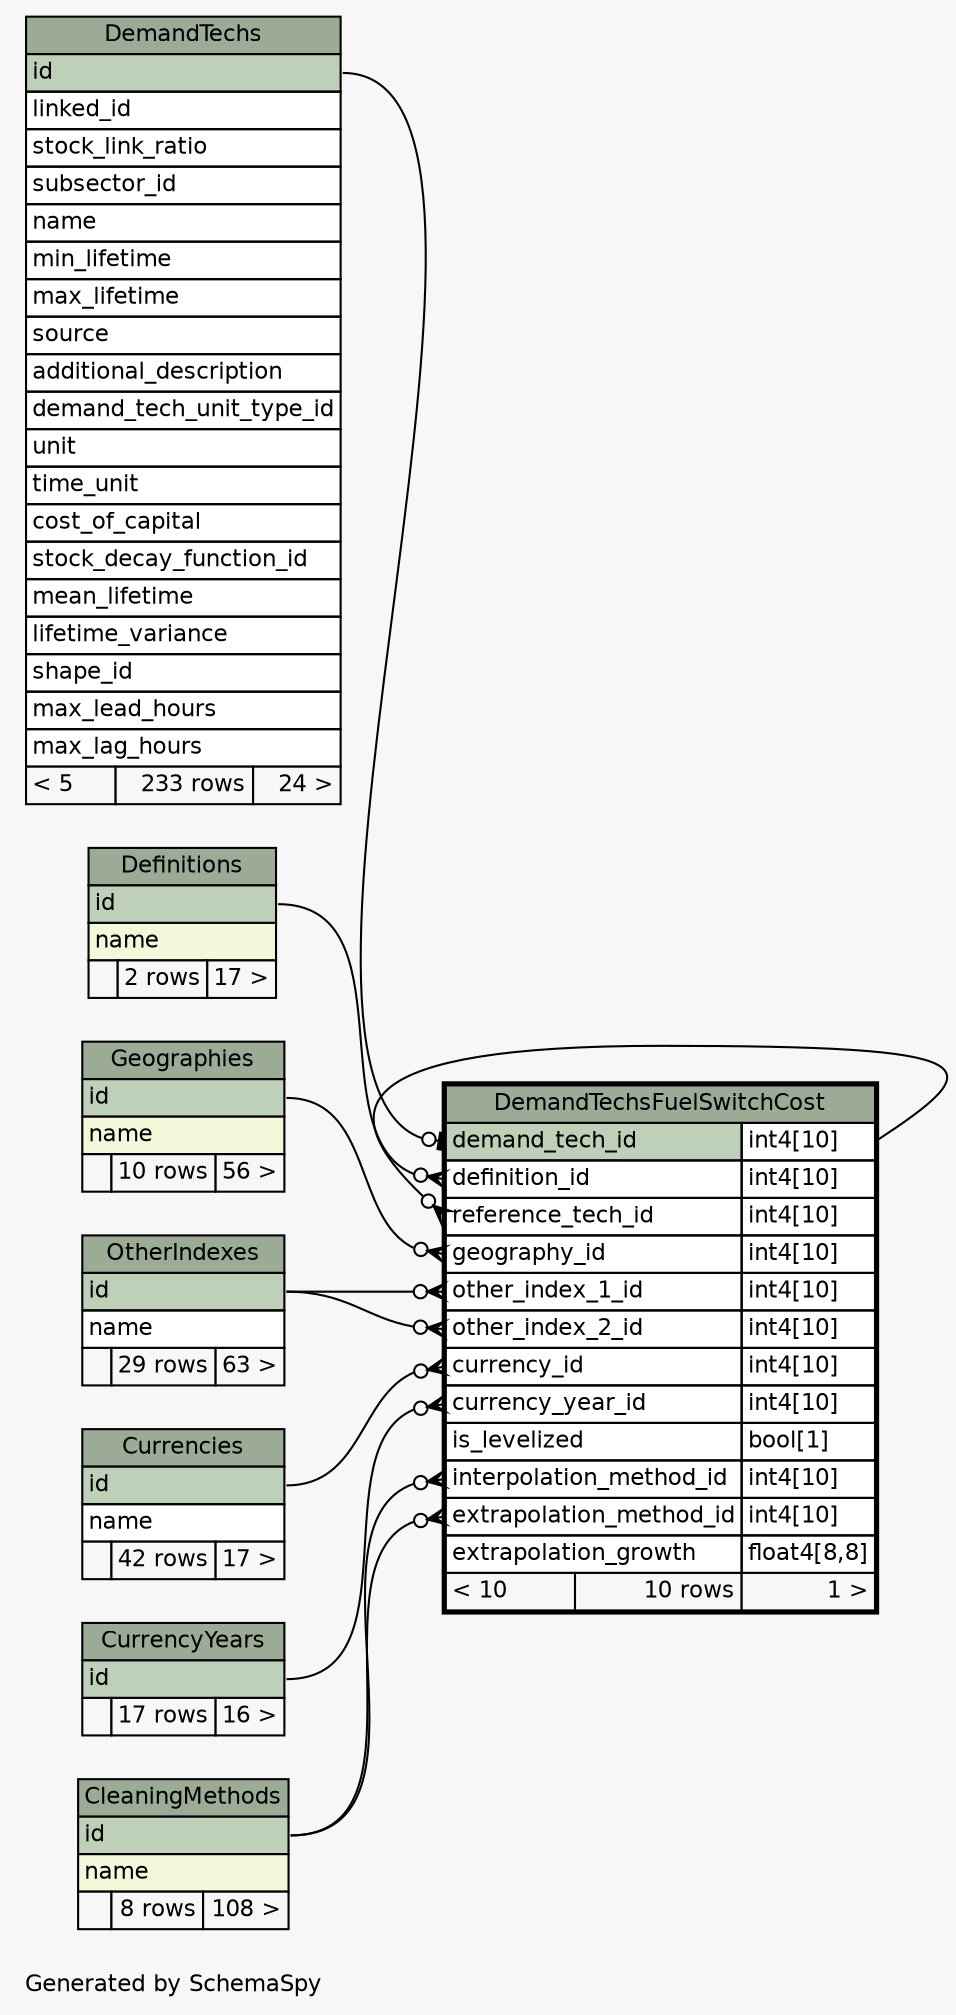 // dot 2.38.0 on Windows 10 10.0
// SchemaSpy rev 590
digraph "oneDegreeRelationshipsDiagram" {
  graph [
    rankdir="RL"
    bgcolor="#f7f7f7"
    label="\nGenerated by SchemaSpy"
    labeljust="l"
    nodesep="0.18"
    ranksep="0.46"
    fontname="Helvetica"
    fontsize="11"
  ];
  node [
    fontname="Helvetica"
    fontsize="11"
    shape="plaintext"
  ];
  edge [
    arrowsize="0.8"
  ];
  "DemandTechsFuelSwitchCost":"currency_id":w -> "Currencies":"id":e [arrowhead=none dir=back arrowtail=crowodot];
  "DemandTechsFuelSwitchCost":"currency_year_id":w -> "CurrencyYears":"id":e [arrowhead=none dir=back arrowtail=crowodot];
  "DemandTechsFuelSwitchCost":"definition_id":w -> "Definitions":"id":e [arrowhead=none dir=back arrowtail=crowodot];
  "DemandTechsFuelSwitchCost":"demand_tech_id":w -> "DemandTechs":"id":e [arrowhead=none dir=back arrowtail=teeodot];
  "DemandTechsFuelSwitchCost":"extrapolation_method_id":w -> "CleaningMethods":"id":e [arrowhead=none dir=back arrowtail=crowodot];
  "DemandTechsFuelSwitchCost":"geography_id":w -> "Geographies":"id":e [arrowhead=none dir=back arrowtail=crowodot];
  "DemandTechsFuelSwitchCost":"interpolation_method_id":w -> "CleaningMethods":"id":e [arrowhead=none dir=back arrowtail=crowodot];
  "DemandTechsFuelSwitchCost":"other_index_1_id":w -> "OtherIndexes":"id":e [arrowhead=none dir=back arrowtail=crowodot];
  "DemandTechsFuelSwitchCost":"other_index_2_id":w -> "OtherIndexes":"id":e [arrowhead=none dir=back arrowtail=crowodot];
  "DemandTechsFuelSwitchCost":"reference_tech_id":w -> "DemandTechsFuelSwitchCost":"demand_tech_id.type":e [arrowhead=none dir=back arrowtail=crowodot];
  "CleaningMethods" [
    label=<
    <TABLE BORDER="0" CELLBORDER="1" CELLSPACING="0" BGCOLOR="#ffffff">
      <TR><TD COLSPAN="3" BGCOLOR="#9bab96" ALIGN="CENTER">CleaningMethods</TD></TR>
      <TR><TD PORT="id" COLSPAN="3" BGCOLOR="#bed1b8" ALIGN="LEFT">id</TD></TR>
      <TR><TD PORT="name" COLSPAN="3" BGCOLOR="#f4f7da" ALIGN="LEFT">name</TD></TR>
      <TR><TD ALIGN="LEFT" BGCOLOR="#f7f7f7">  </TD><TD ALIGN="RIGHT" BGCOLOR="#f7f7f7">8 rows</TD><TD ALIGN="RIGHT" BGCOLOR="#f7f7f7">108 &gt;</TD></TR>
    </TABLE>>
    URL="CleaningMethods.html"
    tooltip="CleaningMethods"
  ];
  "Currencies" [
    label=<
    <TABLE BORDER="0" CELLBORDER="1" CELLSPACING="0" BGCOLOR="#ffffff">
      <TR><TD COLSPAN="3" BGCOLOR="#9bab96" ALIGN="CENTER">Currencies</TD></TR>
      <TR><TD PORT="id" COLSPAN="3" BGCOLOR="#bed1b8" ALIGN="LEFT">id</TD></TR>
      <TR><TD PORT="name" COLSPAN="3" ALIGN="LEFT">name</TD></TR>
      <TR><TD ALIGN="LEFT" BGCOLOR="#f7f7f7">  </TD><TD ALIGN="RIGHT" BGCOLOR="#f7f7f7">42 rows</TD><TD ALIGN="RIGHT" BGCOLOR="#f7f7f7">17 &gt;</TD></TR>
    </TABLE>>
    URL="Currencies.html"
    tooltip="Currencies"
  ];
  "CurrencyYears" [
    label=<
    <TABLE BORDER="0" CELLBORDER="1" CELLSPACING="0" BGCOLOR="#ffffff">
      <TR><TD COLSPAN="3" BGCOLOR="#9bab96" ALIGN="CENTER">CurrencyYears</TD></TR>
      <TR><TD PORT="id" COLSPAN="3" BGCOLOR="#bed1b8" ALIGN="LEFT">id</TD></TR>
      <TR><TD ALIGN="LEFT" BGCOLOR="#f7f7f7">  </TD><TD ALIGN="RIGHT" BGCOLOR="#f7f7f7">17 rows</TD><TD ALIGN="RIGHT" BGCOLOR="#f7f7f7">16 &gt;</TD></TR>
    </TABLE>>
    URL="CurrencyYears.html"
    tooltip="CurrencyYears"
  ];
  "Definitions" [
    label=<
    <TABLE BORDER="0" CELLBORDER="1" CELLSPACING="0" BGCOLOR="#ffffff">
      <TR><TD COLSPAN="3" BGCOLOR="#9bab96" ALIGN="CENTER">Definitions</TD></TR>
      <TR><TD PORT="id" COLSPAN="3" BGCOLOR="#bed1b8" ALIGN="LEFT">id</TD></TR>
      <TR><TD PORT="name" COLSPAN="3" BGCOLOR="#f4f7da" ALIGN="LEFT">name</TD></TR>
      <TR><TD ALIGN="LEFT" BGCOLOR="#f7f7f7">  </TD><TD ALIGN="RIGHT" BGCOLOR="#f7f7f7">2 rows</TD><TD ALIGN="RIGHT" BGCOLOR="#f7f7f7">17 &gt;</TD></TR>
    </TABLE>>
    URL="Definitions.html"
    tooltip="Definitions"
  ];
  "DemandTechs" [
    label=<
    <TABLE BORDER="0" CELLBORDER="1" CELLSPACING="0" BGCOLOR="#ffffff">
      <TR><TD COLSPAN="3" BGCOLOR="#9bab96" ALIGN="CENTER">DemandTechs</TD></TR>
      <TR><TD PORT="id" COLSPAN="3" BGCOLOR="#bed1b8" ALIGN="LEFT">id</TD></TR>
      <TR><TD PORT="linked_id" COLSPAN="3" ALIGN="LEFT">linked_id</TD></TR>
      <TR><TD PORT="stock_link_ratio" COLSPAN="3" ALIGN="LEFT">stock_link_ratio</TD></TR>
      <TR><TD PORT="subsector_id" COLSPAN="3" ALIGN="LEFT">subsector_id</TD></TR>
      <TR><TD PORT="name" COLSPAN="3" ALIGN="LEFT">name</TD></TR>
      <TR><TD PORT="min_lifetime" COLSPAN="3" ALIGN="LEFT">min_lifetime</TD></TR>
      <TR><TD PORT="max_lifetime" COLSPAN="3" ALIGN="LEFT">max_lifetime</TD></TR>
      <TR><TD PORT="source" COLSPAN="3" ALIGN="LEFT">source</TD></TR>
      <TR><TD PORT="additional_description" COLSPAN="3" ALIGN="LEFT">additional_description</TD></TR>
      <TR><TD PORT="demand_tech_unit_type_id" COLSPAN="3" ALIGN="LEFT">demand_tech_unit_type_id</TD></TR>
      <TR><TD PORT="unit" COLSPAN="3" ALIGN="LEFT">unit</TD></TR>
      <TR><TD PORT="time_unit" COLSPAN="3" ALIGN="LEFT">time_unit</TD></TR>
      <TR><TD PORT="cost_of_capital" COLSPAN="3" ALIGN="LEFT">cost_of_capital</TD></TR>
      <TR><TD PORT="stock_decay_function_id" COLSPAN="3" ALIGN="LEFT">stock_decay_function_id</TD></TR>
      <TR><TD PORT="mean_lifetime" COLSPAN="3" ALIGN="LEFT">mean_lifetime</TD></TR>
      <TR><TD PORT="lifetime_variance" COLSPAN="3" ALIGN="LEFT">lifetime_variance</TD></TR>
      <TR><TD PORT="shape_id" COLSPAN="3" ALIGN="LEFT">shape_id</TD></TR>
      <TR><TD PORT="max_lead_hours" COLSPAN="3" ALIGN="LEFT">max_lead_hours</TD></TR>
      <TR><TD PORT="max_lag_hours" COLSPAN="3" ALIGN="LEFT">max_lag_hours</TD></TR>
      <TR><TD ALIGN="LEFT" BGCOLOR="#f7f7f7">&lt; 5</TD><TD ALIGN="RIGHT" BGCOLOR="#f7f7f7">233 rows</TD><TD ALIGN="RIGHT" BGCOLOR="#f7f7f7">24 &gt;</TD></TR>
    </TABLE>>
    URL="DemandTechs.html"
    tooltip="DemandTechs"
  ];
  "DemandTechsFuelSwitchCost" [
    label=<
    <TABLE BORDER="2" CELLBORDER="1" CELLSPACING="0" BGCOLOR="#ffffff">
      <TR><TD COLSPAN="3" BGCOLOR="#9bab96" ALIGN="CENTER">DemandTechsFuelSwitchCost</TD></TR>
      <TR><TD PORT="demand_tech_id" COLSPAN="2" BGCOLOR="#bed1b8" ALIGN="LEFT">demand_tech_id</TD><TD PORT="demand_tech_id.type" ALIGN="LEFT">int4[10]</TD></TR>
      <TR><TD PORT="definition_id" COLSPAN="2" ALIGN="LEFT">definition_id</TD><TD PORT="definition_id.type" ALIGN="LEFT">int4[10]</TD></TR>
      <TR><TD PORT="reference_tech_id" COLSPAN="2" ALIGN="LEFT">reference_tech_id</TD><TD PORT="reference_tech_id.type" ALIGN="LEFT">int4[10]</TD></TR>
      <TR><TD PORT="geography_id" COLSPAN="2" ALIGN="LEFT">geography_id</TD><TD PORT="geography_id.type" ALIGN="LEFT">int4[10]</TD></TR>
      <TR><TD PORT="other_index_1_id" COLSPAN="2" ALIGN="LEFT">other_index_1_id</TD><TD PORT="other_index_1_id.type" ALIGN="LEFT">int4[10]</TD></TR>
      <TR><TD PORT="other_index_2_id" COLSPAN="2" ALIGN="LEFT">other_index_2_id</TD><TD PORT="other_index_2_id.type" ALIGN="LEFT">int4[10]</TD></TR>
      <TR><TD PORT="currency_id" COLSPAN="2" ALIGN="LEFT">currency_id</TD><TD PORT="currency_id.type" ALIGN="LEFT">int4[10]</TD></TR>
      <TR><TD PORT="currency_year_id" COLSPAN="2" ALIGN="LEFT">currency_year_id</TD><TD PORT="currency_year_id.type" ALIGN="LEFT">int4[10]</TD></TR>
      <TR><TD PORT="is_levelized" COLSPAN="2" ALIGN="LEFT">is_levelized</TD><TD PORT="is_levelized.type" ALIGN="LEFT">bool[1]</TD></TR>
      <TR><TD PORT="interpolation_method_id" COLSPAN="2" ALIGN="LEFT">interpolation_method_id</TD><TD PORT="interpolation_method_id.type" ALIGN="LEFT">int4[10]</TD></TR>
      <TR><TD PORT="extrapolation_method_id" COLSPAN="2" ALIGN="LEFT">extrapolation_method_id</TD><TD PORT="extrapolation_method_id.type" ALIGN="LEFT">int4[10]</TD></TR>
      <TR><TD PORT="extrapolation_growth" COLSPAN="2" ALIGN="LEFT">extrapolation_growth</TD><TD PORT="extrapolation_growth.type" ALIGN="LEFT">float4[8,8]</TD></TR>
      <TR><TD ALIGN="LEFT" BGCOLOR="#f7f7f7">&lt; 10</TD><TD ALIGN="RIGHT" BGCOLOR="#f7f7f7">10 rows</TD><TD ALIGN="RIGHT" BGCOLOR="#f7f7f7">1 &gt;</TD></TR>
    </TABLE>>
    URL="DemandTechsFuelSwitchCost.html"
    tooltip="DemandTechsFuelSwitchCost"
  ];
  "Geographies" [
    label=<
    <TABLE BORDER="0" CELLBORDER="1" CELLSPACING="0" BGCOLOR="#ffffff">
      <TR><TD COLSPAN="3" BGCOLOR="#9bab96" ALIGN="CENTER">Geographies</TD></TR>
      <TR><TD PORT="id" COLSPAN="3" BGCOLOR="#bed1b8" ALIGN="LEFT">id</TD></TR>
      <TR><TD PORT="name" COLSPAN="3" BGCOLOR="#f4f7da" ALIGN="LEFT">name</TD></TR>
      <TR><TD ALIGN="LEFT" BGCOLOR="#f7f7f7">  </TD><TD ALIGN="RIGHT" BGCOLOR="#f7f7f7">10 rows</TD><TD ALIGN="RIGHT" BGCOLOR="#f7f7f7">56 &gt;</TD></TR>
    </TABLE>>
    URL="Geographies.html"
    tooltip="Geographies"
  ];
  "OtherIndexes" [
    label=<
    <TABLE BORDER="0" CELLBORDER="1" CELLSPACING="0" BGCOLOR="#ffffff">
      <TR><TD COLSPAN="3" BGCOLOR="#9bab96" ALIGN="CENTER">OtherIndexes</TD></TR>
      <TR><TD PORT="id" COLSPAN="3" BGCOLOR="#bed1b8" ALIGN="LEFT">id</TD></TR>
      <TR><TD PORT="name" COLSPAN="3" ALIGN="LEFT">name</TD></TR>
      <TR><TD ALIGN="LEFT" BGCOLOR="#f7f7f7">  </TD><TD ALIGN="RIGHT" BGCOLOR="#f7f7f7">29 rows</TD><TD ALIGN="RIGHT" BGCOLOR="#f7f7f7">63 &gt;</TD></TR>
    </TABLE>>
    URL="OtherIndexes.html"
    tooltip="OtherIndexes"
  ];
}
